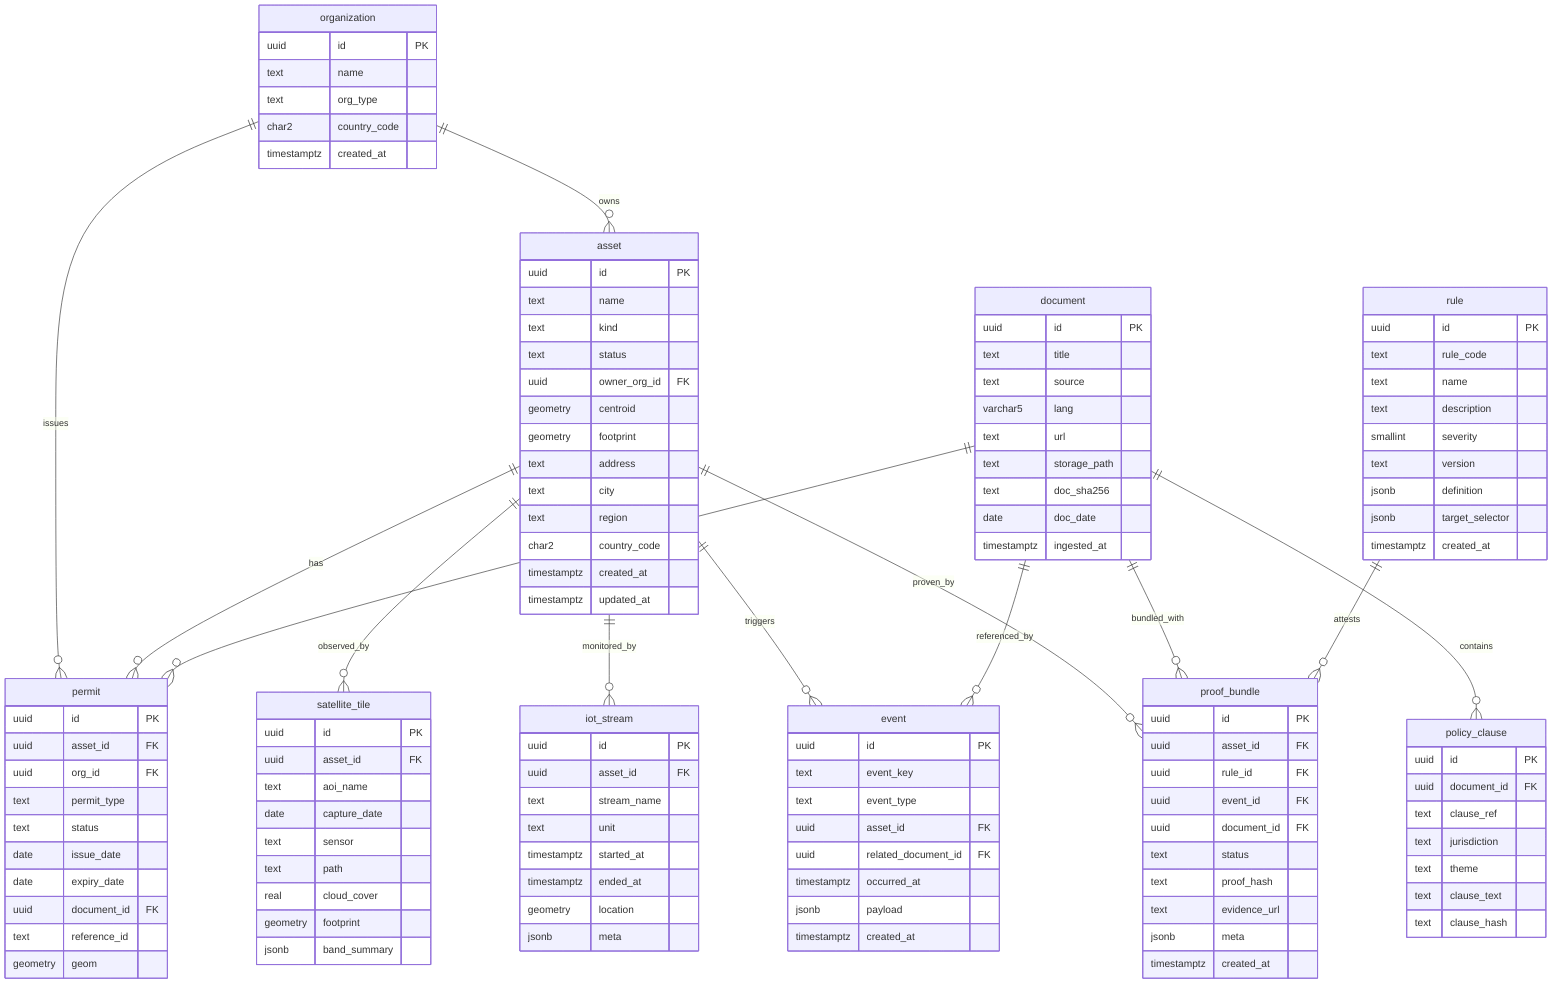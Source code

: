 erDiagram
    organization ||--o{ asset : owns
    organization ||--o{ permit : issues

    asset ||--o{ permit : has
    asset ||--o{ satellite_tile : observed_by
    asset ||--o{ iot_stream : monitored_by
    asset ||--o{ event : triggers
    asset ||--o{ proof_bundle : proven_by

    document ||--o{ policy_clause : contains
    document ||--o{ permit : references
    document ||--o{ event : referenced_by
    document ||--o{ proof_bundle : bundled_with

    rule ||--o{ proof_bundle : attests

    organization {
      uuid id PK
      text name
      text org_type
      char2 country_code
      timestamptz created_at
    }

    asset {
      uuid id PK
      text name
      text kind
      text status
      uuid owner_org_id FK
      geometry centroid
      geometry footprint
      text address
      text city
      text region
      char2 country_code
      timestamptz created_at
      timestamptz updated_at
    }

    permit {
      uuid id PK
      uuid asset_id FK
      uuid org_id FK
      text permit_type
      text status
      date issue_date
      date expiry_date
      uuid document_id FK
      text reference_id
      geometry geom
    }

    document {
      uuid id PK
      text title
      text source
      varchar5 lang
      text url
      text storage_path
      text doc_sha256
      date doc_date
      timestamptz ingested_at
    }

    policy_clause {
      uuid id PK
      uuid document_id FK
      text clause_ref
      text jurisdiction
      text theme
      text clause_text
      text clause_hash
    }

    satellite_tile {
      uuid id PK
      uuid asset_id FK
      text aoi_name
      date capture_date
      text sensor
      text path
      real cloud_cover
      geometry footprint
      jsonb band_summary
    }

    iot_stream {
      uuid id PK
      uuid asset_id FK
      text stream_name
      text unit
      timestamptz started_at
      timestamptz ended_at
      geometry location
      jsonb meta
    }

    event {
      uuid id PK
      text event_key
      text event_type
      uuid asset_id FK
      uuid related_document_id FK
      timestamptz occurred_at
      jsonb payload
      timestamptz created_at
    }

    rule {
      uuid id PK
      text rule_code
      text name
      text description
      smallint severity
      text version
      jsonb definition
      jsonb target_selector
      timestamptz created_at
    }

    proof_bundle {
      uuid id PK
      uuid asset_id FK
      uuid rule_id FK
      uuid event_id FK
      uuid document_id FK
      text status
      text proof_hash
      text evidence_url
      jsonb meta
      timestamptz created_at
    }